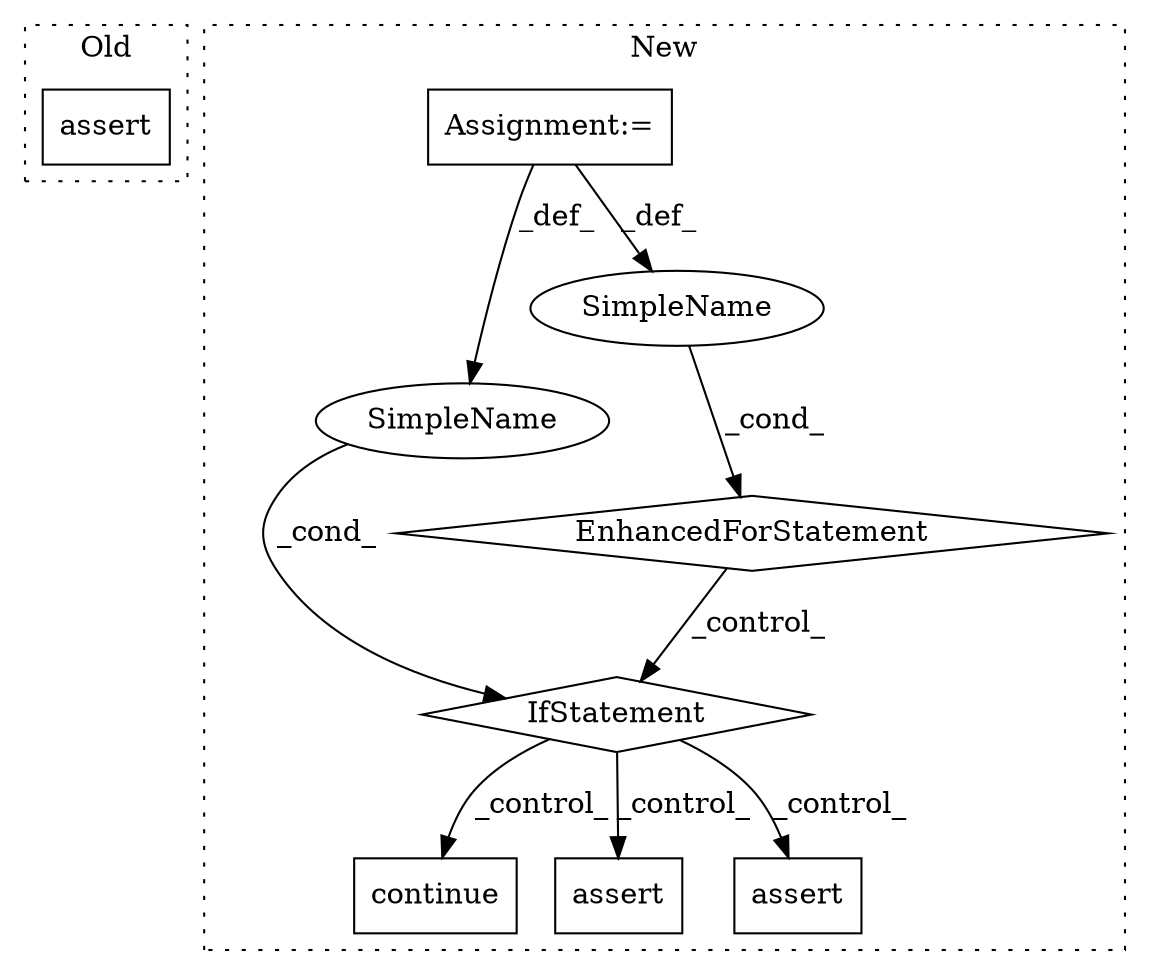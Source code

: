 digraph G {
subgraph cluster0 {
1 [label="assert" a="6" s="5986" l="7" shape="box"];
label = "Old";
style="dotted";
}
subgraph cluster1 {
2 [label="continue" a="18" s="8301" l="9" shape="box"];
3 [label="IfStatement" a="25" s="8274,8289" l="4,2" shape="diamond"];
4 [label="SimpleName" a="42" s="" l="" shape="ellipse"];
5 [label="SimpleName" a="42" s="8247" l="4" shape="ellipse"];
6 [label="assert" a="6" s="8463" l="7" shape="box"];
7 [label="EnhancedForStatement" a="70" s="8187,8264" l="53,2" shape="diamond"];
8 [label="Assignment:=" a="7" s="8043" l="12" shape="box"];
9 [label="assert" a="6" s="8325" l="7" shape="box"];
label = "New";
style="dotted";
}
3 -> 2 [label="_control_"];
3 -> 6 [label="_control_"];
3 -> 9 [label="_control_"];
4 -> 3 [label="_cond_"];
5 -> 7 [label="_cond_"];
7 -> 3 [label="_control_"];
8 -> 4 [label="_def_"];
8 -> 5 [label="_def_"];
}